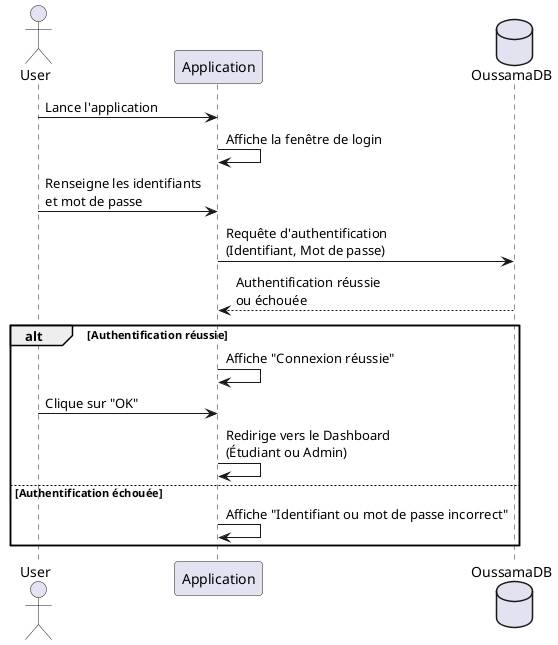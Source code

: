 @startuml
actor User
participant "Application" as App
database OussamaDB

User -> App: Lance l'application
App -> App: Affiche la fenêtre de login
User -> App: Renseigne les identifiants\net mot de passe
App -> OussamaDB: Requête d'authentification\n(Identifiant, Mot de passe)
OussamaDB --> App: Authentification réussie\nou échouée
alt Authentification réussie
    App -> App: Affiche "Connexion réussie"
    User -> App: Clique sur "OK"
    App -> App: Redirige vers le Dashboard\n(Étudiant ou Admin)
else Authentification échouée
    App -> App: Affiche "Identifiant ou mot de passe incorrect"
end
@enduml
